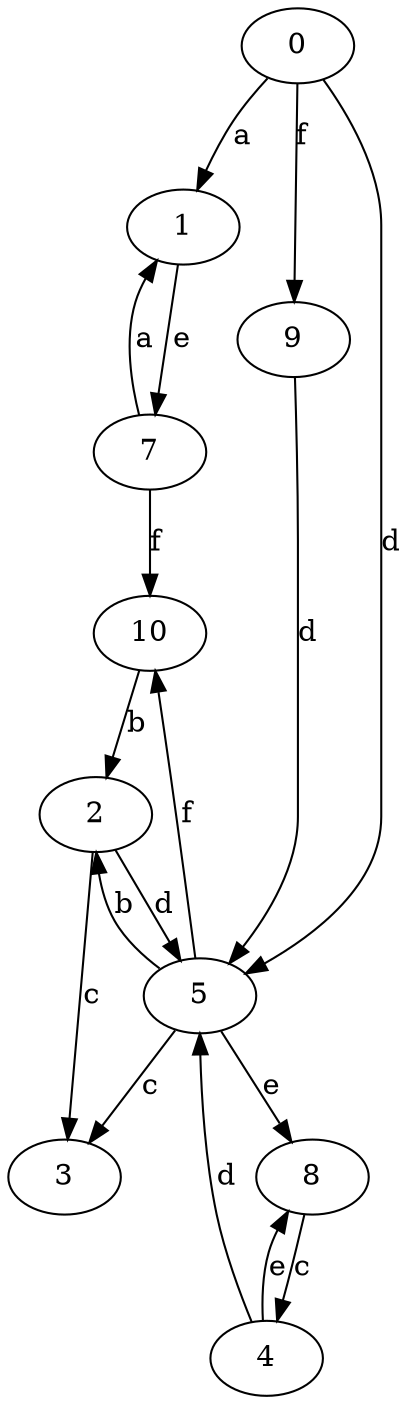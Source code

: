 strict digraph  {
0;
1;
2;
3;
4;
5;
7;
8;
9;
10;
0 -> 1  [label=a];
0 -> 5  [label=d];
0 -> 9  [label=f];
1 -> 7  [label=e];
2 -> 3  [label=c];
2 -> 5  [label=d];
4 -> 5  [label=d];
4 -> 8  [label=e];
5 -> 2  [label=b];
5 -> 3  [label=c];
5 -> 8  [label=e];
5 -> 10  [label=f];
7 -> 1  [label=a];
7 -> 10  [label=f];
8 -> 4  [label=c];
9 -> 5  [label=d];
10 -> 2  [label=b];
}
